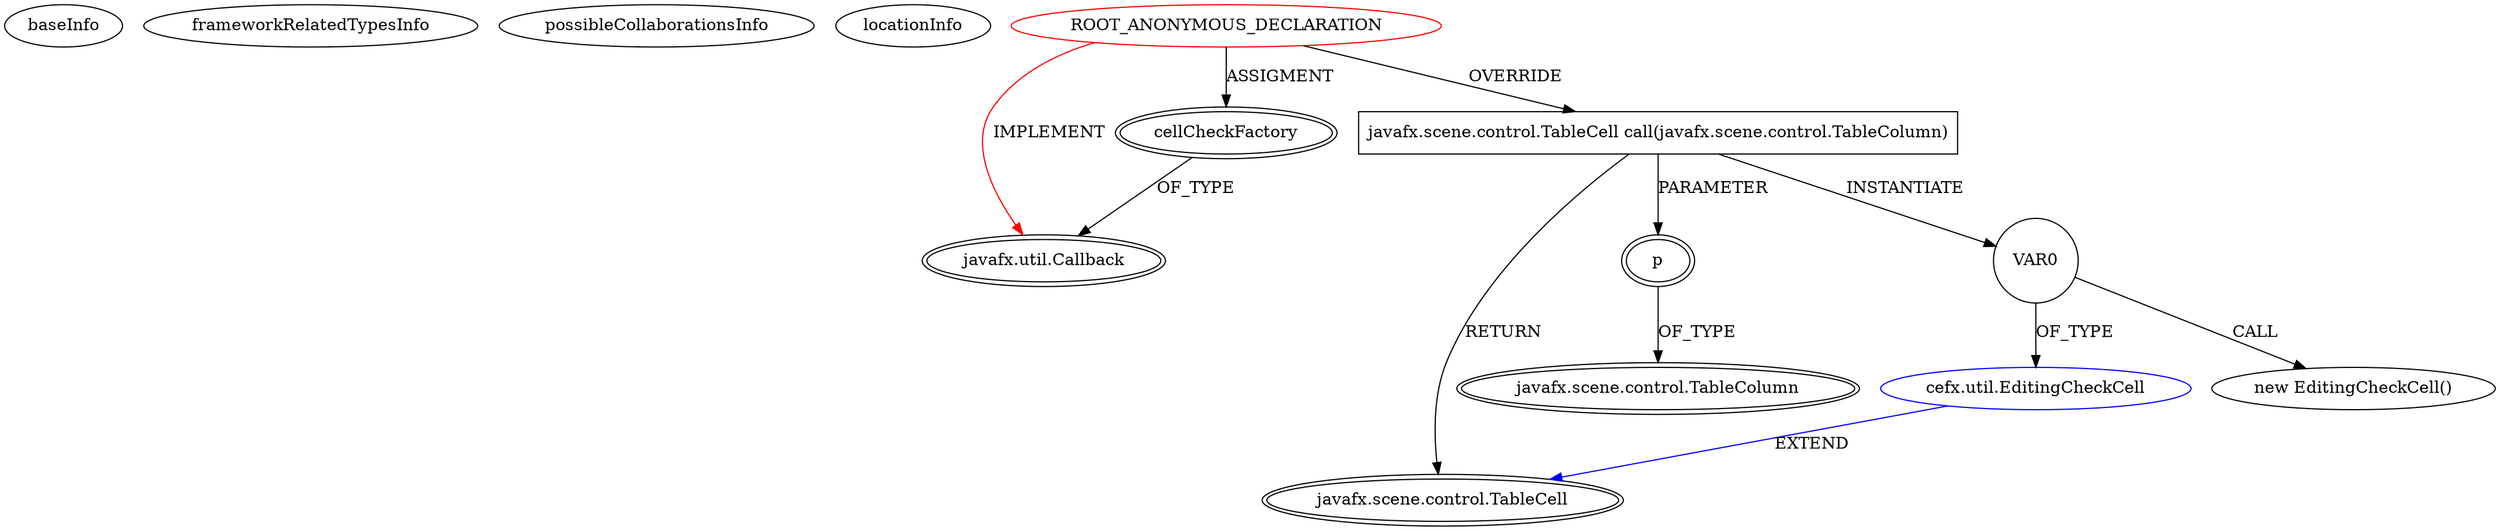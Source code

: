 digraph {
baseInfo[graphId=2059,category="extension_graph",isAnonymous=true,possibleRelation=true]
frameworkRelatedTypesInfo[0="javafx.util.Callback"]
possibleCollaborationsInfo[0="2059~OVERRIDING_METHOD_DECLARATION-INSTANTIATION-~javafx.util.Callback ~javafx.scene.control.TableCell ~true~false"]
locationInfo[projectName="bianconejo-CEFX",filePath="/bianconejo-CEFX/CEFX-master/src/cefx/CEOptionsController.java",contextSignature="CEOptionsController",graphId="2059"]
0[label="ROOT_ANONYMOUS_DECLARATION",vertexType="ROOT_ANONYMOUS_DECLARATION",isFrameworkType=false,color=red]
1[label="javafx.util.Callback",vertexType="FRAMEWORK_INTERFACE_TYPE",isFrameworkType=true,peripheries=2]
2[label="cellCheckFactory",vertexType="OUTSIDE_VARIABLE_EXPRESION",isFrameworkType=true,peripheries=2]
4[label="javafx.scene.control.TableCell call(javafx.scene.control.TableColumn)",vertexType="OVERRIDING_METHOD_DECLARATION",isFrameworkType=false,shape=box]
5[label="javafx.scene.control.TableCell",vertexType="FRAMEWORK_CLASS_TYPE",isFrameworkType=true,peripheries=2]
6[label="p",vertexType="PARAMETER_DECLARATION",isFrameworkType=true,peripheries=2]
7[label="javafx.scene.control.TableColumn",vertexType="FRAMEWORK_CLASS_TYPE",isFrameworkType=true,peripheries=2]
9[label="VAR0",vertexType="VARIABLE_EXPRESION",isFrameworkType=false,shape=circle]
10[label="cefx.util.EditingCheckCell",vertexType="REFERENCE_CLIENT_CLASS_DECLARATION",isFrameworkType=false,color=blue]
8[label="new EditingCheckCell()",vertexType="CONSTRUCTOR_CALL",isFrameworkType=false]
0->1[label="IMPLEMENT",color=red]
0->2[label="ASSIGMENT"]
2->1[label="OF_TYPE"]
0->4[label="OVERRIDE"]
4->5[label="RETURN"]
6->7[label="OF_TYPE"]
4->6[label="PARAMETER"]
4->9[label="INSTANTIATE"]
10->5[label="EXTEND",color=blue]
9->10[label="OF_TYPE"]
9->8[label="CALL"]
}
